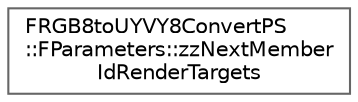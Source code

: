 digraph "Graphical Class Hierarchy"
{
 // INTERACTIVE_SVG=YES
 // LATEX_PDF_SIZE
  bgcolor="transparent";
  edge [fontname=Helvetica,fontsize=10,labelfontname=Helvetica,labelfontsize=10];
  node [fontname=Helvetica,fontsize=10,shape=box,height=0.2,width=0.4];
  rankdir="LR";
  Node0 [id="Node000000",label="FRGB8toUYVY8ConvertPS\l::FParameters::zzNextMember\lIdRenderTargets",height=0.2,width=0.4,color="grey40", fillcolor="white", style="filled",URL="$d2/d7d/structFRGB8toUYVY8ConvertPS_1_1FParameters_1_1zzNextMemberIdRenderTargets.html",tooltip=" "];
}
